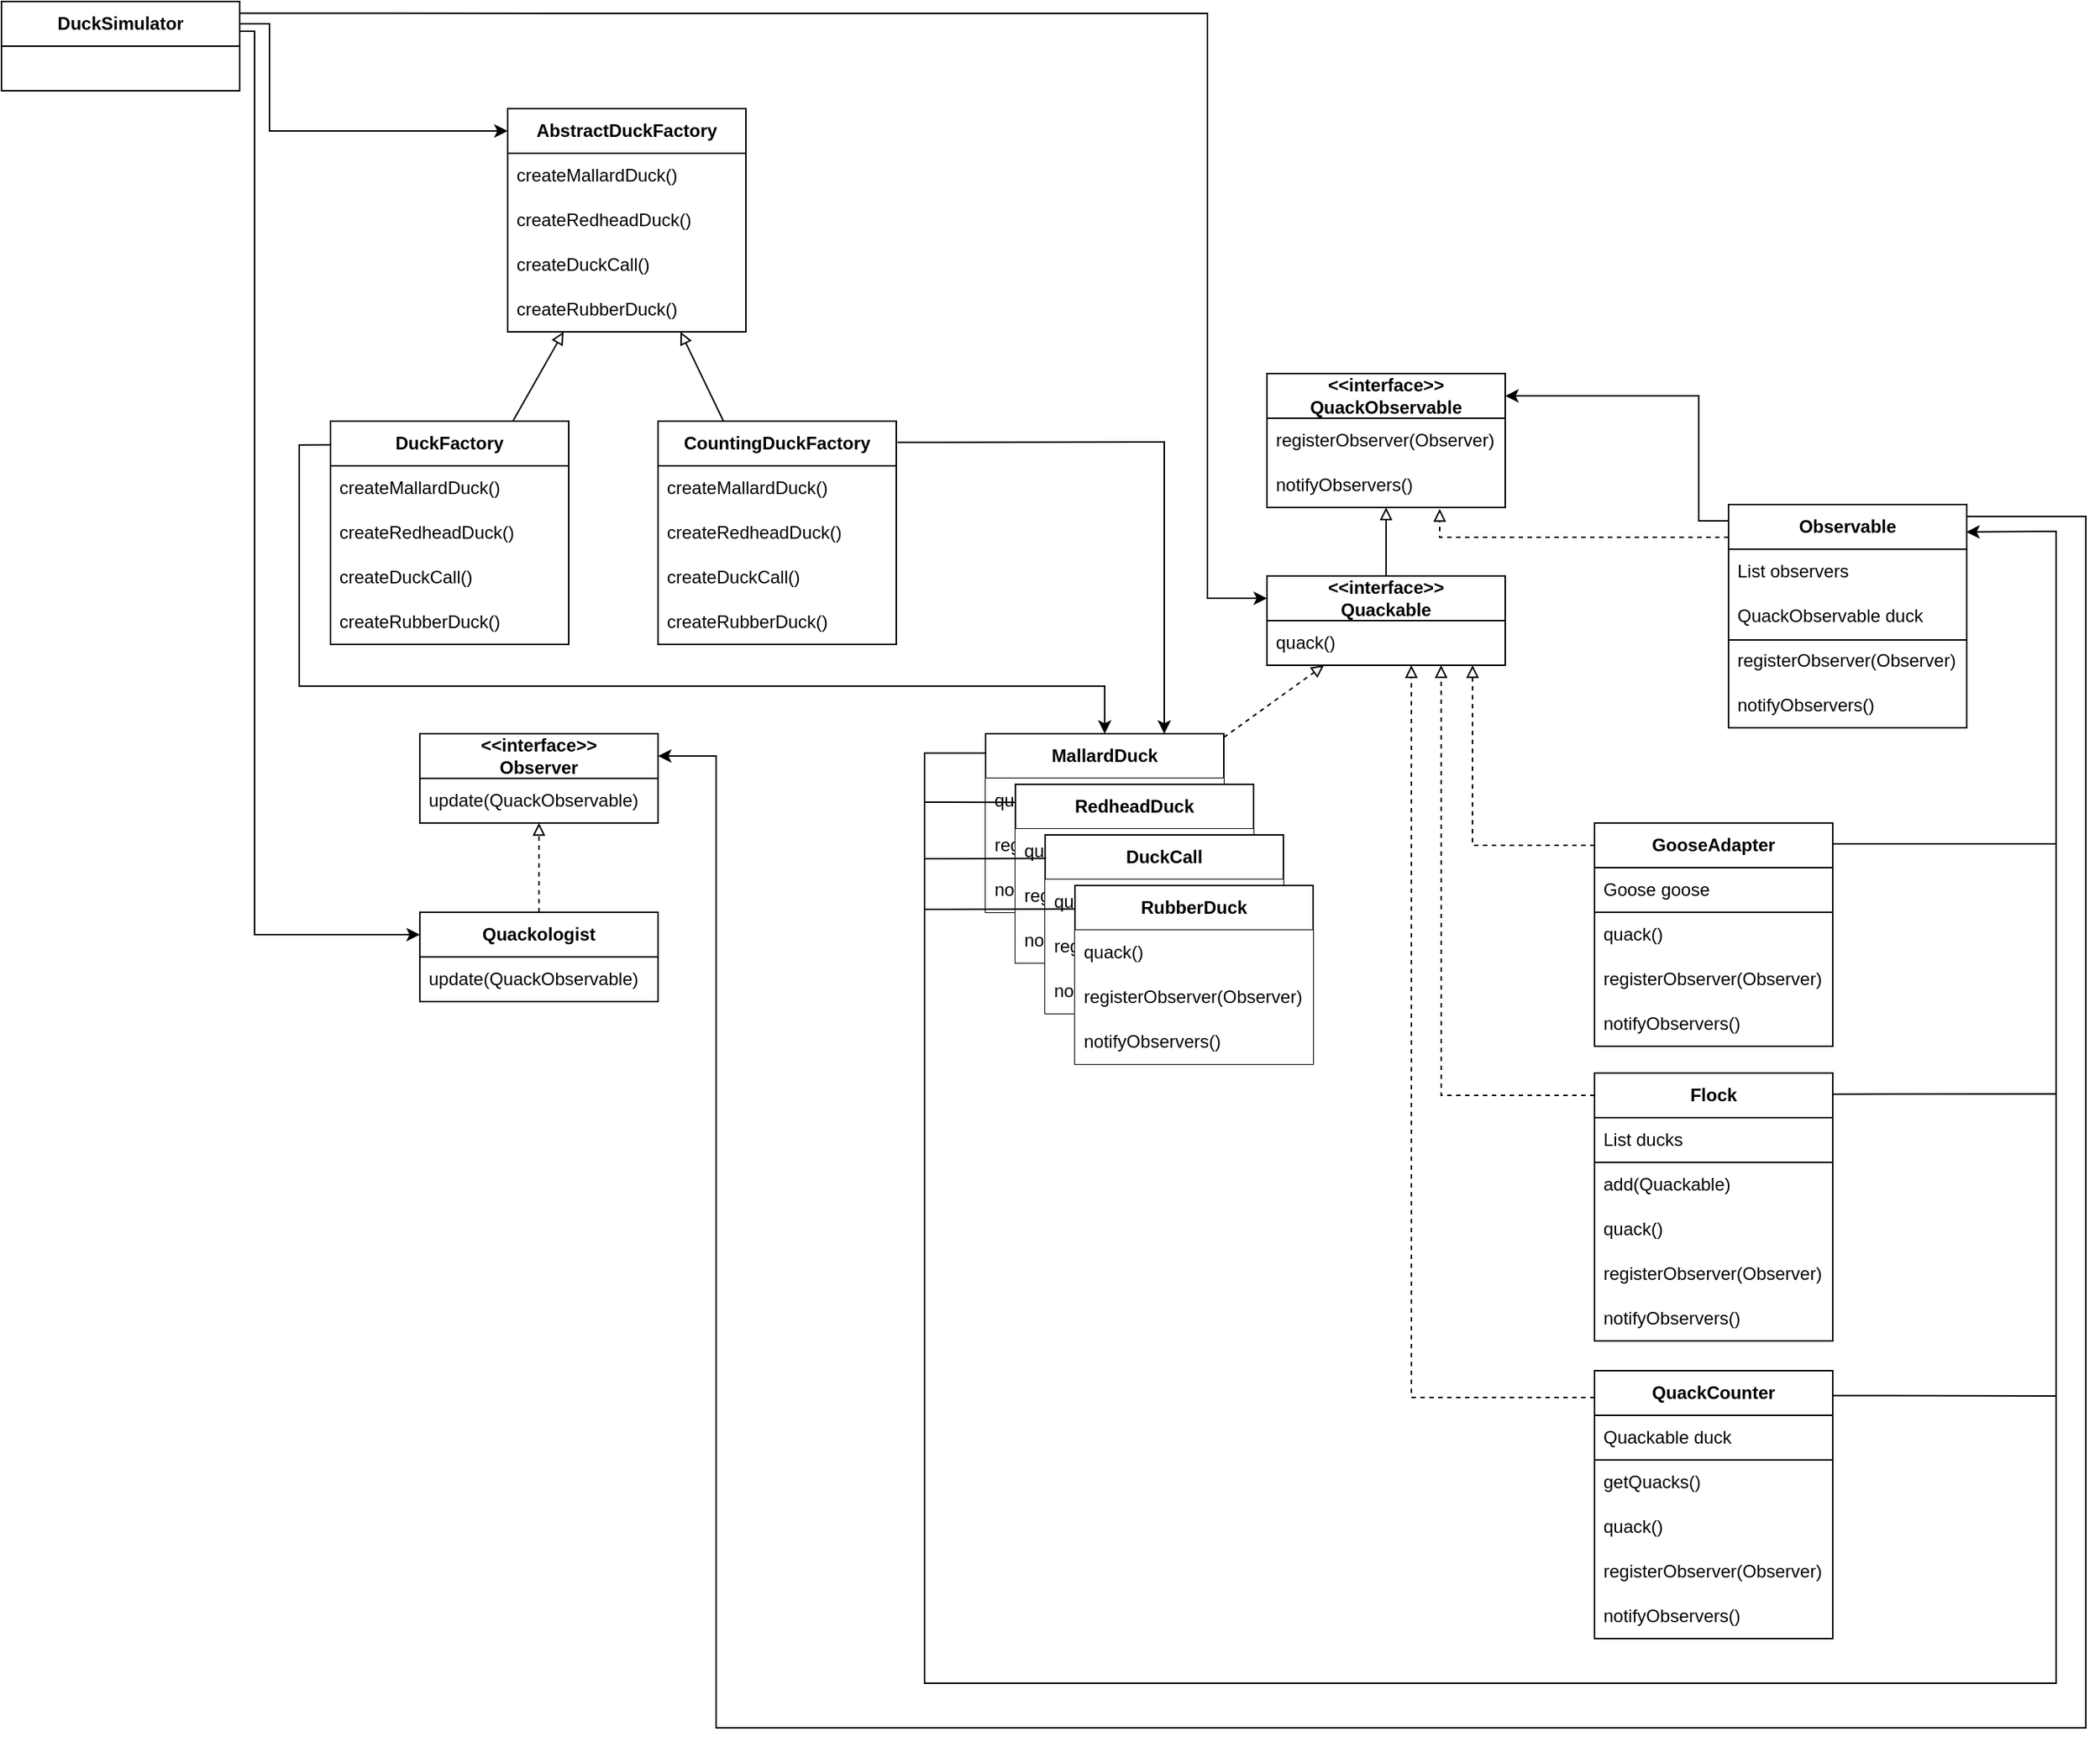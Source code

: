 <mxfile version="20.7.4" type="device"><diagram id="ahAyE9eUKxN_0jiChCt0" name="Sayfa -1"><mxGraphModel dx="821" dy="975" grid="1" gridSize="10" guides="1" tooltips="1" connect="1" arrows="1" fold="1" page="1" pageScale="1" pageWidth="827" pageHeight="1169" math="0" shadow="0"><root><mxCell id="0"/><mxCell id="1" parent="0"/><mxCell id="PBndwXxBj8HmjpTsYEOb-1" value="DuckSimulator" style="swimlane;fontStyle=1;childLayout=stackLayout;horizontal=1;startSize=30;horizontalStack=0;resizeParent=1;resizeParentMax=0;resizeLast=0;collapsible=1;marginBottom=0;whiteSpace=wrap;html=1;" vertex="1" parent="1"><mxGeometry x="40" y="40" width="160" height="60" as="geometry"/></mxCell><mxCell id="PBndwXxBj8HmjpTsYEOb-4" value="&amp;nbsp;" style="text;strokeColor=none;fillColor=none;align=left;verticalAlign=middle;spacingLeft=4;spacingRight=4;overflow=hidden;points=[[0,0.5],[1,0.5]];portConstraint=eastwest;rotatable=0;whiteSpace=wrap;html=1;" vertex="1" parent="PBndwXxBj8HmjpTsYEOb-1"><mxGeometry y="30" width="160" height="30" as="geometry"/></mxCell><mxCell id="PBndwXxBj8HmjpTsYEOb-5" value="AbstractDuckFactory" style="swimlane;fontStyle=1;childLayout=stackLayout;horizontal=1;startSize=30;horizontalStack=0;resizeParent=1;resizeParentMax=0;resizeLast=0;collapsible=1;marginBottom=0;whiteSpace=wrap;html=1;" vertex="1" parent="1"><mxGeometry x="380" y="112" width="160" height="150" as="geometry"/></mxCell><mxCell id="PBndwXxBj8HmjpTsYEOb-6" value="createMallardDuck()" style="text;strokeColor=none;fillColor=none;align=left;verticalAlign=middle;spacingLeft=4;spacingRight=4;overflow=hidden;points=[[0,0.5],[1,0.5]];portConstraint=eastwest;rotatable=0;whiteSpace=wrap;html=1;" vertex="1" parent="PBndwXxBj8HmjpTsYEOb-5"><mxGeometry y="30" width="160" height="30" as="geometry"/></mxCell><mxCell id="PBndwXxBj8HmjpTsYEOb-9" value="createRedheadDuck()" style="text;strokeColor=none;fillColor=none;align=left;verticalAlign=middle;spacingLeft=4;spacingRight=4;overflow=hidden;points=[[0,0.5],[1,0.5]];portConstraint=eastwest;rotatable=0;whiteSpace=wrap;html=1;" vertex="1" parent="PBndwXxBj8HmjpTsYEOb-5"><mxGeometry y="60" width="160" height="30" as="geometry"/></mxCell><mxCell id="PBndwXxBj8HmjpTsYEOb-7" value="createDuckCall()" style="text;strokeColor=none;fillColor=none;align=left;verticalAlign=middle;spacingLeft=4;spacingRight=4;overflow=hidden;points=[[0,0.5],[1,0.5]];portConstraint=eastwest;rotatable=0;whiteSpace=wrap;html=1;" vertex="1" parent="PBndwXxBj8HmjpTsYEOb-5"><mxGeometry y="90" width="160" height="30" as="geometry"/></mxCell><mxCell id="PBndwXxBj8HmjpTsYEOb-8" value="createRubberDuck()" style="text;strokeColor=none;fillColor=none;align=left;verticalAlign=middle;spacingLeft=4;spacingRight=4;overflow=hidden;points=[[0,0.5],[1,0.5]];portConstraint=eastwest;rotatable=0;whiteSpace=wrap;html=1;" vertex="1" parent="PBndwXxBj8HmjpTsYEOb-5"><mxGeometry y="120" width="160" height="30" as="geometry"/></mxCell><mxCell id="PBndwXxBj8HmjpTsYEOb-10" value="DuckFactory" style="swimlane;fontStyle=1;childLayout=stackLayout;horizontal=1;startSize=30;horizontalStack=0;resizeParent=1;resizeParentMax=0;resizeLast=0;collapsible=1;marginBottom=0;whiteSpace=wrap;html=1;" vertex="1" parent="1"><mxGeometry x="261" y="322" width="160" height="150" as="geometry"/></mxCell><mxCell id="PBndwXxBj8HmjpTsYEOb-11" value="createMallardDuck()" style="text;strokeColor=none;fillColor=none;align=left;verticalAlign=middle;spacingLeft=4;spacingRight=4;overflow=hidden;points=[[0,0.5],[1,0.5]];portConstraint=eastwest;rotatable=0;whiteSpace=wrap;html=1;" vertex="1" parent="PBndwXxBj8HmjpTsYEOb-10"><mxGeometry y="30" width="160" height="30" as="geometry"/></mxCell><mxCell id="PBndwXxBj8HmjpTsYEOb-12" value="createRedheadDuck()" style="text;strokeColor=none;fillColor=none;align=left;verticalAlign=middle;spacingLeft=4;spacingRight=4;overflow=hidden;points=[[0,0.5],[1,0.5]];portConstraint=eastwest;rotatable=0;whiteSpace=wrap;html=1;" vertex="1" parent="PBndwXxBj8HmjpTsYEOb-10"><mxGeometry y="60" width="160" height="30" as="geometry"/></mxCell><mxCell id="PBndwXxBj8HmjpTsYEOb-13" value="createDuckCall()" style="text;strokeColor=none;fillColor=none;align=left;verticalAlign=middle;spacingLeft=4;spacingRight=4;overflow=hidden;points=[[0,0.5],[1,0.5]];portConstraint=eastwest;rotatable=0;whiteSpace=wrap;html=1;" vertex="1" parent="PBndwXxBj8HmjpTsYEOb-10"><mxGeometry y="90" width="160" height="30" as="geometry"/></mxCell><mxCell id="PBndwXxBj8HmjpTsYEOb-14" value="createRubberDuck()" style="text;strokeColor=none;fillColor=none;align=left;verticalAlign=middle;spacingLeft=4;spacingRight=4;overflow=hidden;points=[[0,0.5],[1,0.5]];portConstraint=eastwest;rotatable=0;whiteSpace=wrap;html=1;" vertex="1" parent="PBndwXxBj8HmjpTsYEOb-10"><mxGeometry y="120" width="160" height="30" as="geometry"/></mxCell><mxCell id="PBndwXxBj8HmjpTsYEOb-15" value="CountingDuckFactory" style="swimlane;fontStyle=1;childLayout=stackLayout;horizontal=1;startSize=30;horizontalStack=0;resizeParent=1;resizeParentMax=0;resizeLast=0;collapsible=1;marginBottom=0;whiteSpace=wrap;html=1;" vertex="1" parent="1"><mxGeometry x="481" y="322" width="160" height="150" as="geometry"/></mxCell><mxCell id="PBndwXxBj8HmjpTsYEOb-16" value="createMallardDuck()" style="text;strokeColor=none;fillColor=none;align=left;verticalAlign=middle;spacingLeft=4;spacingRight=4;overflow=hidden;points=[[0,0.5],[1,0.5]];portConstraint=eastwest;rotatable=0;whiteSpace=wrap;html=1;" vertex="1" parent="PBndwXxBj8HmjpTsYEOb-15"><mxGeometry y="30" width="160" height="30" as="geometry"/></mxCell><mxCell id="PBndwXxBj8HmjpTsYEOb-17" value="createRedheadDuck()" style="text;strokeColor=none;fillColor=none;align=left;verticalAlign=middle;spacingLeft=4;spacingRight=4;overflow=hidden;points=[[0,0.5],[1,0.5]];portConstraint=eastwest;rotatable=0;whiteSpace=wrap;html=1;" vertex="1" parent="PBndwXxBj8HmjpTsYEOb-15"><mxGeometry y="60" width="160" height="30" as="geometry"/></mxCell><mxCell id="PBndwXxBj8HmjpTsYEOb-18" value="createDuckCall()" style="text;strokeColor=none;fillColor=none;align=left;verticalAlign=middle;spacingLeft=4;spacingRight=4;overflow=hidden;points=[[0,0.5],[1,0.5]];portConstraint=eastwest;rotatable=0;whiteSpace=wrap;html=1;" vertex="1" parent="PBndwXxBj8HmjpTsYEOb-15"><mxGeometry y="90" width="160" height="30" as="geometry"/></mxCell><mxCell id="PBndwXxBj8HmjpTsYEOb-19" value="createRubberDuck()" style="text;strokeColor=none;fillColor=none;align=left;verticalAlign=middle;spacingLeft=4;spacingRight=4;overflow=hidden;points=[[0,0.5],[1,0.5]];portConstraint=eastwest;rotatable=0;whiteSpace=wrap;html=1;" vertex="1" parent="PBndwXxBj8HmjpTsYEOb-15"><mxGeometry y="120" width="160" height="30" as="geometry"/></mxCell><mxCell id="PBndwXxBj8HmjpTsYEOb-20" value="" style="endArrow=block;html=1;rounded=0;endFill=0;" edge="1" parent="1" source="PBndwXxBj8HmjpTsYEOb-10" target="PBndwXxBj8HmjpTsYEOb-5"><mxGeometry width="50" height="50" relative="1" as="geometry"><mxPoint x="100" y="382" as="sourcePoint"/><mxPoint x="150" y="332" as="targetPoint"/></mxGeometry></mxCell><mxCell id="PBndwXxBj8HmjpTsYEOb-21" value="" style="endArrow=block;html=1;rounded=0;endFill=0;" edge="1" parent="1" source="PBndwXxBj8HmjpTsYEOb-15" target="PBndwXxBj8HmjpTsYEOb-5"><mxGeometry width="50" height="50" relative="1" as="geometry"><mxPoint x="392.857" y="332" as="sourcePoint"/><mxPoint x="427.143" y="272" as="targetPoint"/></mxGeometry></mxCell><mxCell id="PBndwXxBj8HmjpTsYEOb-22" value="&amp;lt;&amp;lt;interface&amp;gt;&amp;gt;&lt;br&gt;Observer" style="swimlane;fontStyle=1;childLayout=stackLayout;horizontal=1;startSize=30;horizontalStack=0;resizeParent=1;resizeParentMax=0;resizeLast=0;collapsible=1;marginBottom=0;whiteSpace=wrap;html=1;" vertex="1" parent="1"><mxGeometry x="321" y="532" width="160" height="60" as="geometry"/></mxCell><mxCell id="PBndwXxBj8HmjpTsYEOb-23" value="update(QuackObservable)" style="text;strokeColor=none;fillColor=none;align=left;verticalAlign=middle;spacingLeft=4;spacingRight=4;overflow=hidden;points=[[0,0.5],[1,0.5]];portConstraint=eastwest;rotatable=0;whiteSpace=wrap;html=1;" vertex="1" parent="PBndwXxBj8HmjpTsYEOb-22"><mxGeometry y="30" width="160" height="30" as="geometry"/></mxCell><mxCell id="PBndwXxBj8HmjpTsYEOb-24" value="Quackologist" style="swimlane;fontStyle=1;childLayout=stackLayout;horizontal=1;startSize=30;horizontalStack=0;resizeParent=1;resizeParentMax=0;resizeLast=0;collapsible=1;marginBottom=0;whiteSpace=wrap;html=1;" vertex="1" parent="1"><mxGeometry x="321" y="652" width="160" height="60" as="geometry"/></mxCell><mxCell id="PBndwXxBj8HmjpTsYEOb-25" value="update(QuackObservable)" style="text;strokeColor=none;fillColor=none;align=left;verticalAlign=middle;spacingLeft=4;spacingRight=4;overflow=hidden;points=[[0,0.5],[1,0.5]];portConstraint=eastwest;rotatable=0;whiteSpace=wrap;html=1;" vertex="1" parent="PBndwXxBj8HmjpTsYEOb-24"><mxGeometry y="30" width="160" height="30" as="geometry"/></mxCell><mxCell id="PBndwXxBj8HmjpTsYEOb-27" value="" style="endArrow=block;html=1;rounded=0;endFill=0;dashed=1;" edge="1" parent="1" source="PBndwXxBj8HmjpTsYEOb-24" target="PBndwXxBj8HmjpTsYEOb-22"><mxGeometry width="50" height="50" relative="1" as="geometry"><mxPoint x="221" y="692" as="sourcePoint"/><mxPoint x="271" y="642" as="targetPoint"/></mxGeometry></mxCell><mxCell id="PBndwXxBj8HmjpTsYEOb-28" value="" style="endArrow=classic;html=1;rounded=0;exitX=1;exitY=0.25;exitDx=0;exitDy=0;entryX=0;entryY=0.1;entryDx=0;entryDy=0;entryPerimeter=0;" edge="1" parent="1" source="PBndwXxBj8HmjpTsYEOb-1" target="PBndwXxBj8HmjpTsYEOb-5"><mxGeometry width="50" height="50" relative="1" as="geometry"><mxPoint x="200" y="127" as="sourcePoint"/><mxPoint x="90" y="212" as="targetPoint"/><Array as="points"><mxPoint x="220" y="55"/><mxPoint x="220" y="127"/></Array></mxGeometry></mxCell><mxCell id="PBndwXxBj8HmjpTsYEOb-29" value="" style="endArrow=classic;html=1;rounded=0;entryX=0;entryY=0.25;entryDx=0;entryDy=0;" edge="1" parent="1" target="PBndwXxBj8HmjpTsYEOb-24"><mxGeometry width="50" height="50" relative="1" as="geometry"><mxPoint x="200" y="60" as="sourcePoint"/><mxPoint x="280" y="137" as="targetPoint"/><Array as="points"><mxPoint x="210" y="60"/><mxPoint x="210" y="667"/></Array></mxGeometry></mxCell><mxCell id="PBndwXxBj8HmjpTsYEOb-30" value="MallardDuck" style="swimlane;fontStyle=1;childLayout=stackLayout;horizontal=1;startSize=30;horizontalStack=0;resizeParent=1;resizeParentMax=0;resizeLast=0;collapsible=1;marginBottom=0;whiteSpace=wrap;html=1;" vertex="1" parent="1"><mxGeometry x="701" y="532" width="160" height="120" as="geometry"/></mxCell><mxCell id="PBndwXxBj8HmjpTsYEOb-31" value="quack()" style="text;align=left;verticalAlign=middle;spacingLeft=4;spacingRight=4;overflow=hidden;points=[[0,0.5],[1,0.5]];portConstraint=eastwest;rotatable=0;whiteSpace=wrap;html=1;fillColor=default;" vertex="1" parent="PBndwXxBj8HmjpTsYEOb-30"><mxGeometry y="30" width="160" height="30" as="geometry"/></mxCell><mxCell id="PBndwXxBj8HmjpTsYEOb-33" value="registerObserver(Observer)" style="text;align=left;verticalAlign=middle;spacingLeft=4;spacingRight=4;overflow=hidden;points=[[0,0.5],[1,0.5]];portConstraint=eastwest;rotatable=0;whiteSpace=wrap;html=1;fillColor=default;" vertex="1" parent="PBndwXxBj8HmjpTsYEOb-30"><mxGeometry y="60" width="160" height="30" as="geometry"/></mxCell><mxCell id="PBndwXxBj8HmjpTsYEOb-34" value="notifyObservers()" style="text;strokeColor=none;fillColor=default;align=left;verticalAlign=middle;spacingLeft=4;spacingRight=4;overflow=hidden;points=[[0,0.5],[1,0.5]];portConstraint=eastwest;rotatable=0;whiteSpace=wrap;html=1;" vertex="1" parent="PBndwXxBj8HmjpTsYEOb-30"><mxGeometry y="90" width="160" height="30" as="geometry"/></mxCell><mxCell id="PBndwXxBj8HmjpTsYEOb-43" value="RedheadDuck" style="swimlane;fontStyle=1;childLayout=stackLayout;horizontal=1;startSize=30;horizontalStack=0;resizeParent=1;resizeParentMax=0;resizeLast=0;collapsible=1;marginBottom=0;whiteSpace=wrap;html=1;" vertex="1" parent="1"><mxGeometry x="721" y="566" width="160" height="120" as="geometry"/></mxCell><mxCell id="PBndwXxBj8HmjpTsYEOb-44" value="quack()" style="text;align=left;verticalAlign=middle;spacingLeft=4;spacingRight=4;overflow=hidden;points=[[0,0.5],[1,0.5]];portConstraint=eastwest;rotatable=0;whiteSpace=wrap;html=1;fillColor=default;" vertex="1" parent="PBndwXxBj8HmjpTsYEOb-43"><mxGeometry y="30" width="160" height="30" as="geometry"/></mxCell><mxCell id="PBndwXxBj8HmjpTsYEOb-45" value="registerObserver(Observer)" style="text;align=left;verticalAlign=middle;spacingLeft=4;spacingRight=4;overflow=hidden;points=[[0,0.5],[1,0.5]];portConstraint=eastwest;rotatable=0;whiteSpace=wrap;html=1;fillColor=default;" vertex="1" parent="PBndwXxBj8HmjpTsYEOb-43"><mxGeometry y="60" width="160" height="30" as="geometry"/></mxCell><mxCell id="PBndwXxBj8HmjpTsYEOb-46" value="notifyObservers()" style="text;strokeColor=none;fillColor=default;align=left;verticalAlign=middle;spacingLeft=4;spacingRight=4;overflow=hidden;points=[[0,0.5],[1,0.5]];portConstraint=eastwest;rotatable=0;whiteSpace=wrap;html=1;" vertex="1" parent="PBndwXxBj8HmjpTsYEOb-43"><mxGeometry y="90" width="160" height="30" as="geometry"/></mxCell><mxCell id="PBndwXxBj8HmjpTsYEOb-47" value="DuckCall" style="swimlane;fontStyle=1;childLayout=stackLayout;horizontal=1;startSize=30;horizontalStack=0;resizeParent=1;resizeParentMax=0;resizeLast=0;collapsible=1;marginBottom=0;whiteSpace=wrap;html=1;" vertex="1" parent="1"><mxGeometry x="741" y="600" width="160" height="120" as="geometry"/></mxCell><mxCell id="PBndwXxBj8HmjpTsYEOb-48" value="quack()" style="text;align=left;verticalAlign=middle;spacingLeft=4;spacingRight=4;overflow=hidden;points=[[0,0.5],[1,0.5]];portConstraint=eastwest;rotatable=0;whiteSpace=wrap;html=1;fillColor=default;" vertex="1" parent="PBndwXxBj8HmjpTsYEOb-47"><mxGeometry y="30" width="160" height="30" as="geometry"/></mxCell><mxCell id="PBndwXxBj8HmjpTsYEOb-49" value="registerObserver(Observer)" style="text;align=left;verticalAlign=middle;spacingLeft=4;spacingRight=4;overflow=hidden;points=[[0,0.5],[1,0.5]];portConstraint=eastwest;rotatable=0;whiteSpace=wrap;html=1;fillColor=default;" vertex="1" parent="PBndwXxBj8HmjpTsYEOb-47"><mxGeometry y="60" width="160" height="30" as="geometry"/></mxCell><mxCell id="PBndwXxBj8HmjpTsYEOb-50" value="notifyObservers()" style="text;strokeColor=none;fillColor=default;align=left;verticalAlign=middle;spacingLeft=4;spacingRight=4;overflow=hidden;points=[[0,0.5],[1,0.5]];portConstraint=eastwest;rotatable=0;whiteSpace=wrap;html=1;" vertex="1" parent="PBndwXxBj8HmjpTsYEOb-47"><mxGeometry y="90" width="160" height="30" as="geometry"/></mxCell><mxCell id="PBndwXxBj8HmjpTsYEOb-51" value="RubberDuck" style="swimlane;fontStyle=1;childLayout=stackLayout;horizontal=1;startSize=30;horizontalStack=0;resizeParent=1;resizeParentMax=0;resizeLast=0;collapsible=1;marginBottom=0;whiteSpace=wrap;html=1;" vertex="1" parent="1"><mxGeometry x="761" y="634" width="160" height="120" as="geometry"/></mxCell><mxCell id="PBndwXxBj8HmjpTsYEOb-52" value="quack()" style="text;align=left;verticalAlign=middle;spacingLeft=4;spacingRight=4;overflow=hidden;points=[[0,0.5],[1,0.5]];portConstraint=eastwest;rotatable=0;whiteSpace=wrap;html=1;fillColor=default;" vertex="1" parent="PBndwXxBj8HmjpTsYEOb-51"><mxGeometry y="30" width="160" height="30" as="geometry"/></mxCell><mxCell id="PBndwXxBj8HmjpTsYEOb-53" value="registerObserver(Observer)" style="text;align=left;verticalAlign=middle;spacingLeft=4;spacingRight=4;overflow=hidden;points=[[0,0.5],[1,0.5]];portConstraint=eastwest;rotatable=0;whiteSpace=wrap;html=1;fillColor=default;" vertex="1" parent="PBndwXxBj8HmjpTsYEOb-51"><mxGeometry y="60" width="160" height="30" as="geometry"/></mxCell><mxCell id="PBndwXxBj8HmjpTsYEOb-54" value="notifyObservers()" style="text;strokeColor=none;fillColor=default;align=left;verticalAlign=middle;spacingLeft=4;spacingRight=4;overflow=hidden;points=[[0,0.5],[1,0.5]];portConstraint=eastwest;rotatable=0;whiteSpace=wrap;html=1;" vertex="1" parent="PBndwXxBj8HmjpTsYEOb-51"><mxGeometry y="90" width="160" height="30" as="geometry"/></mxCell><mxCell id="PBndwXxBj8HmjpTsYEOb-55" value="&amp;lt;&amp;lt;interface&amp;gt;&amp;gt;&lt;br&gt;QuackObservable" style="swimlane;fontStyle=1;childLayout=stackLayout;horizontal=1;startSize=30;horizontalStack=0;resizeParent=1;resizeParentMax=0;resizeLast=0;collapsible=1;marginBottom=0;whiteSpace=wrap;html=1;" vertex="1" parent="1"><mxGeometry x="890" y="290" width="160" height="90" as="geometry"/></mxCell><mxCell id="PBndwXxBj8HmjpTsYEOb-56" value="registerObserver(Observer)" style="text;strokeColor=none;fillColor=none;align=left;verticalAlign=middle;spacingLeft=4;spacingRight=4;overflow=hidden;points=[[0,0.5],[1,0.5]];portConstraint=eastwest;rotatable=0;whiteSpace=wrap;html=1;" vertex="1" parent="PBndwXxBj8HmjpTsYEOb-55"><mxGeometry y="30" width="160" height="30" as="geometry"/></mxCell><mxCell id="PBndwXxBj8HmjpTsYEOb-57" value="notifyObservers()" style="text;strokeColor=none;fillColor=none;align=left;verticalAlign=middle;spacingLeft=4;spacingRight=4;overflow=hidden;points=[[0,0.5],[1,0.5]];portConstraint=eastwest;rotatable=0;whiteSpace=wrap;html=1;" vertex="1" parent="PBndwXxBj8HmjpTsYEOb-55"><mxGeometry y="60" width="160" height="30" as="geometry"/></mxCell><mxCell id="PBndwXxBj8HmjpTsYEOb-58" value="&amp;lt;&amp;lt;interface&amp;gt;&amp;gt;&lt;br&gt;Quackable" style="swimlane;fontStyle=1;childLayout=stackLayout;horizontal=1;startSize=30;horizontalStack=0;resizeParent=1;resizeParentMax=0;resizeLast=0;collapsible=1;marginBottom=0;whiteSpace=wrap;html=1;" vertex="1" parent="1"><mxGeometry x="890" y="426" width="160" height="60" as="geometry"/></mxCell><mxCell id="PBndwXxBj8HmjpTsYEOb-59" value="quack()" style="text;strokeColor=none;fillColor=none;align=left;verticalAlign=middle;spacingLeft=4;spacingRight=4;overflow=hidden;points=[[0,0.5],[1,0.5]];portConstraint=eastwest;rotatable=0;whiteSpace=wrap;html=1;" vertex="1" parent="PBndwXxBj8HmjpTsYEOb-58"><mxGeometry y="30" width="160" height="30" as="geometry"/></mxCell><mxCell id="PBndwXxBj8HmjpTsYEOb-61" value="" style="endArrow=block;html=1;rounded=0;dashed=1;endFill=0;" edge="1" parent="1" source="PBndwXxBj8HmjpTsYEOb-30" target="PBndwXxBj8HmjpTsYEOb-58"><mxGeometry width="50" height="50" relative="1" as="geometry"><mxPoint x="690" y="490" as="sourcePoint"/><mxPoint x="740" y="440" as="targetPoint"/></mxGeometry></mxCell><mxCell id="PBndwXxBj8HmjpTsYEOb-62" value="" style="endArrow=block;html=1;rounded=0;endFill=0;" edge="1" parent="1" source="PBndwXxBj8HmjpTsYEOb-58" target="PBndwXxBj8HmjpTsYEOb-55"><mxGeometry width="50" height="50" relative="1" as="geometry"><mxPoint x="896.176" y="542" as="sourcePoint"/><mxPoint x="946.912" y="496" as="targetPoint"/></mxGeometry></mxCell><mxCell id="PBndwXxBj8HmjpTsYEOb-67" value="Observable" style="swimlane;fontStyle=1;childLayout=stackLayout;horizontal=1;startSize=30;horizontalStack=0;resizeParent=1;resizeParentMax=0;resizeLast=0;collapsible=1;marginBottom=0;whiteSpace=wrap;html=1;" vertex="1" parent="1"><mxGeometry x="1200" y="378" width="160" height="150" as="geometry"/></mxCell><mxCell id="PBndwXxBj8HmjpTsYEOb-68" value="List observers" style="text;strokeColor=none;fillColor=none;align=left;verticalAlign=middle;spacingLeft=4;spacingRight=4;overflow=hidden;points=[[0,0.5],[1,0.5]];portConstraint=eastwest;rotatable=0;whiteSpace=wrap;html=1;" vertex="1" parent="PBndwXxBj8HmjpTsYEOb-67"><mxGeometry y="30" width="160" height="30" as="geometry"/></mxCell><mxCell id="PBndwXxBj8HmjpTsYEOb-69" value="QuackObservable duck" style="text;strokeColor=none;fillColor=none;align=left;verticalAlign=middle;spacingLeft=4;spacingRight=4;overflow=hidden;points=[[0,0.5],[1,0.5]];portConstraint=eastwest;rotatable=0;whiteSpace=wrap;html=1;" vertex="1" parent="PBndwXxBj8HmjpTsYEOb-67"><mxGeometry y="60" width="160" height="30" as="geometry"/></mxCell><mxCell id="PBndwXxBj8HmjpTsYEOb-70" value="registerObserver(Observer)" style="text;strokeColor=none;fillColor=none;align=left;verticalAlign=middle;spacingLeft=4;spacingRight=4;overflow=hidden;points=[[0,0.5],[1,0.5]];portConstraint=eastwest;rotatable=0;whiteSpace=wrap;html=1;" vertex="1" parent="PBndwXxBj8HmjpTsYEOb-67"><mxGeometry y="90" width="160" height="30" as="geometry"/></mxCell><mxCell id="PBndwXxBj8HmjpTsYEOb-71" value="notifyObservers()" style="text;strokeColor=none;fillColor=none;align=left;verticalAlign=middle;spacingLeft=4;spacingRight=4;overflow=hidden;points=[[0,0.5],[1,0.5]];portConstraint=eastwest;rotatable=0;whiteSpace=wrap;html=1;" vertex="1" parent="PBndwXxBj8HmjpTsYEOb-67"><mxGeometry y="120" width="160" height="30" as="geometry"/></mxCell><mxCell id="PBndwXxBj8HmjpTsYEOb-77" value="" style="endArrow=none;html=1;rounded=0;entryX=1;entryY=1.067;entryDx=0;entryDy=0;entryPerimeter=0;" edge="1" parent="PBndwXxBj8HmjpTsYEOb-67"><mxGeometry width="50" height="50" relative="1" as="geometry"><mxPoint y="91" as="sourcePoint"/><mxPoint x="160" y="91.01" as="targetPoint"/></mxGeometry></mxCell><mxCell id="PBndwXxBj8HmjpTsYEOb-72" value="GooseAdapter" style="swimlane;fontStyle=1;childLayout=stackLayout;horizontal=1;startSize=30;horizontalStack=0;resizeParent=1;resizeParentMax=0;resizeLast=0;collapsible=1;marginBottom=0;whiteSpace=wrap;html=1;" vertex="1" parent="1"><mxGeometry x="1110" y="592" width="160" height="150" as="geometry"/></mxCell><mxCell id="PBndwXxBj8HmjpTsYEOb-73" value="Goose goose" style="text;strokeColor=default;fillColor=none;align=left;verticalAlign=middle;spacingLeft=4;spacingRight=4;overflow=hidden;points=[[0,0.5],[1,0.5]];portConstraint=eastwest;rotatable=0;whiteSpace=wrap;html=1;" vertex="1" parent="PBndwXxBj8HmjpTsYEOb-72"><mxGeometry y="30" width="160" height="30" as="geometry"/></mxCell><mxCell id="PBndwXxBj8HmjpTsYEOb-74" value="quack()" style="text;strokeColor=none;fillColor=none;align=left;verticalAlign=middle;spacingLeft=4;spacingRight=4;overflow=hidden;points=[[0,0.5],[1,0.5]];portConstraint=eastwest;rotatable=0;whiteSpace=wrap;html=1;" vertex="1" parent="PBndwXxBj8HmjpTsYEOb-72"><mxGeometry y="60" width="160" height="30" as="geometry"/></mxCell><mxCell id="PBndwXxBj8HmjpTsYEOb-75" value="registerObserver(Observer)" style="text;strokeColor=none;fillColor=none;align=left;verticalAlign=middle;spacingLeft=4;spacingRight=4;overflow=hidden;points=[[0,0.5],[1,0.5]];portConstraint=eastwest;rotatable=0;whiteSpace=wrap;html=1;" vertex="1" parent="PBndwXxBj8HmjpTsYEOb-72"><mxGeometry y="90" width="160" height="30" as="geometry"/></mxCell><mxCell id="PBndwXxBj8HmjpTsYEOb-76" value="notifyObservers()" style="text;strokeColor=none;fillColor=none;align=left;verticalAlign=middle;spacingLeft=4;spacingRight=4;overflow=hidden;points=[[0,0.5],[1,0.5]];portConstraint=eastwest;rotatable=0;whiteSpace=wrap;html=1;" vertex="1" parent="PBndwXxBj8HmjpTsYEOb-72"><mxGeometry y="120" width="160" height="30" as="geometry"/></mxCell><mxCell id="PBndwXxBj8HmjpTsYEOb-78" value="Flock" style="swimlane;fontStyle=1;childLayout=stackLayout;horizontal=1;startSize=30;horizontalStack=0;resizeParent=1;resizeParentMax=0;resizeLast=0;collapsible=1;marginBottom=0;whiteSpace=wrap;html=1;" vertex="1" parent="1"><mxGeometry x="1110" y="760" width="160" height="180" as="geometry"/></mxCell><mxCell id="PBndwXxBj8HmjpTsYEOb-79" value="List ducks" style="text;strokeColor=default;fillColor=none;align=left;verticalAlign=middle;spacingLeft=4;spacingRight=4;overflow=hidden;points=[[0,0.5],[1,0.5]];portConstraint=eastwest;rotatable=0;whiteSpace=wrap;html=1;" vertex="1" parent="PBndwXxBj8HmjpTsYEOb-78"><mxGeometry y="30" width="160" height="30" as="geometry"/></mxCell><mxCell id="PBndwXxBj8HmjpTsYEOb-83" value="add(Quackable)" style="text;strokeColor=none;fillColor=none;align=left;verticalAlign=middle;spacingLeft=4;spacingRight=4;overflow=hidden;points=[[0,0.5],[1,0.5]];portConstraint=eastwest;rotatable=0;whiteSpace=wrap;html=1;" vertex="1" parent="PBndwXxBj8HmjpTsYEOb-78"><mxGeometry y="60" width="160" height="30" as="geometry"/></mxCell><mxCell id="PBndwXxBj8HmjpTsYEOb-80" value="quack()" style="text;strokeColor=none;fillColor=none;align=left;verticalAlign=middle;spacingLeft=4;spacingRight=4;overflow=hidden;points=[[0,0.5],[1,0.5]];portConstraint=eastwest;rotatable=0;whiteSpace=wrap;html=1;" vertex="1" parent="PBndwXxBj8HmjpTsYEOb-78"><mxGeometry y="90" width="160" height="30" as="geometry"/></mxCell><mxCell id="PBndwXxBj8HmjpTsYEOb-81" value="registerObserver(Observer)" style="text;strokeColor=none;fillColor=none;align=left;verticalAlign=middle;spacingLeft=4;spacingRight=4;overflow=hidden;points=[[0,0.5],[1,0.5]];portConstraint=eastwest;rotatable=0;whiteSpace=wrap;html=1;" vertex="1" parent="PBndwXxBj8HmjpTsYEOb-78"><mxGeometry y="120" width="160" height="30" as="geometry"/></mxCell><mxCell id="PBndwXxBj8HmjpTsYEOb-82" value="notifyObservers()" style="text;strokeColor=none;fillColor=none;align=left;verticalAlign=middle;spacingLeft=4;spacingRight=4;overflow=hidden;points=[[0,0.5],[1,0.5]];portConstraint=eastwest;rotatable=0;whiteSpace=wrap;html=1;" vertex="1" parent="PBndwXxBj8HmjpTsYEOb-78"><mxGeometry y="150" width="160" height="30" as="geometry"/></mxCell><mxCell id="PBndwXxBj8HmjpTsYEOb-84" value="QuackCounter" style="swimlane;fontStyle=1;childLayout=stackLayout;horizontal=1;startSize=30;horizontalStack=0;resizeParent=1;resizeParentMax=0;resizeLast=0;collapsible=1;marginBottom=0;whiteSpace=wrap;html=1;" vertex="1" parent="1"><mxGeometry x="1110" y="960" width="160" height="180" as="geometry"/></mxCell><mxCell id="PBndwXxBj8HmjpTsYEOb-85" value="Quackable duck" style="text;strokeColor=default;fillColor=none;align=left;verticalAlign=middle;spacingLeft=4;spacingRight=4;overflow=hidden;points=[[0,0.5],[1,0.5]];portConstraint=eastwest;rotatable=0;whiteSpace=wrap;html=1;" vertex="1" parent="PBndwXxBj8HmjpTsYEOb-84"><mxGeometry y="30" width="160" height="30" as="geometry"/></mxCell><mxCell id="PBndwXxBj8HmjpTsYEOb-86" value="getQuacks()" style="text;strokeColor=none;fillColor=none;align=left;verticalAlign=middle;spacingLeft=4;spacingRight=4;overflow=hidden;points=[[0,0.5],[1,0.5]];portConstraint=eastwest;rotatable=0;whiteSpace=wrap;html=1;" vertex="1" parent="PBndwXxBj8HmjpTsYEOb-84"><mxGeometry y="60" width="160" height="30" as="geometry"/></mxCell><mxCell id="PBndwXxBj8HmjpTsYEOb-87" value="quack()" style="text;strokeColor=none;fillColor=none;align=left;verticalAlign=middle;spacingLeft=4;spacingRight=4;overflow=hidden;points=[[0,0.5],[1,0.5]];portConstraint=eastwest;rotatable=0;whiteSpace=wrap;html=1;" vertex="1" parent="PBndwXxBj8HmjpTsYEOb-84"><mxGeometry y="90" width="160" height="30" as="geometry"/></mxCell><mxCell id="PBndwXxBj8HmjpTsYEOb-88" value="registerObserver(Observer)" style="text;strokeColor=none;fillColor=none;align=left;verticalAlign=middle;spacingLeft=4;spacingRight=4;overflow=hidden;points=[[0,0.5],[1,0.5]];portConstraint=eastwest;rotatable=0;whiteSpace=wrap;html=1;" vertex="1" parent="PBndwXxBj8HmjpTsYEOb-84"><mxGeometry y="120" width="160" height="30" as="geometry"/></mxCell><mxCell id="PBndwXxBj8HmjpTsYEOb-89" value="notifyObservers()" style="text;strokeColor=none;fillColor=none;align=left;verticalAlign=middle;spacingLeft=4;spacingRight=4;overflow=hidden;points=[[0,0.5],[1,0.5]];portConstraint=eastwest;rotatable=0;whiteSpace=wrap;html=1;" vertex="1" parent="PBndwXxBj8HmjpTsYEOb-84"><mxGeometry y="150" width="160" height="30" as="geometry"/></mxCell><mxCell id="PBndwXxBj8HmjpTsYEOb-90" value="" style="endArrow=block;html=1;rounded=0;dashed=1;endFill=0;exitX=0;exitY=0.1;exitDx=0;exitDy=0;exitPerimeter=0;entryX=0.863;entryY=1;entryDx=0;entryDy=0;entryPerimeter=0;" edge="1" parent="1" source="PBndwXxBj8HmjpTsYEOb-72" target="PBndwXxBj8HmjpTsYEOb-59"><mxGeometry width="50" height="50" relative="1" as="geometry"><mxPoint x="896.176" y="542" as="sourcePoint"/><mxPoint x="946.912" y="496" as="targetPoint"/><Array as="points"><mxPoint x="1028" y="607"/></Array></mxGeometry></mxCell><mxCell id="PBndwXxBj8HmjpTsYEOb-91" value="" style="endArrow=block;html=1;rounded=0;dashed=1;endFill=0;exitX=0;exitY=0.083;exitDx=0;exitDy=0;exitPerimeter=0;entryX=0.731;entryY=1;entryDx=0;entryDy=0;entryPerimeter=0;" edge="1" parent="1" source="PBndwXxBj8HmjpTsYEOb-78" target="PBndwXxBj8HmjpTsYEOb-59"><mxGeometry width="50" height="50" relative="1" as="geometry"><mxPoint x="1120" y="617" as="sourcePoint"/><mxPoint x="980" y="496" as="targetPoint"/><Array as="points"><mxPoint x="1007" y="775"/></Array></mxGeometry></mxCell><mxCell id="PBndwXxBj8HmjpTsYEOb-92" value="" style="endArrow=block;html=1;rounded=0;dashed=1;endFill=0;exitX=0;exitY=0.1;exitDx=0;exitDy=0;exitPerimeter=0;entryX=0.606;entryY=1;entryDx=0;entryDy=0;entryPerimeter=0;" edge="1" parent="1" source="PBndwXxBj8HmjpTsYEOb-84" target="PBndwXxBj8HmjpTsYEOb-59"><mxGeometry width="50" height="50" relative="1" as="geometry"><mxPoint x="1120" y="784.94" as="sourcePoint"/><mxPoint x="1016.96" y="496" as="targetPoint"/><Array as="points"><mxPoint x="987" y="978"/></Array></mxGeometry></mxCell><mxCell id="PBndwXxBj8HmjpTsYEOb-93" value="" style="endArrow=classic;html=1;rounded=0;entryX=1;entryY=0.167;entryDx=0;entryDy=0;entryPerimeter=0;exitX=0;exitY=0.073;exitDx=0;exitDy=0;exitPerimeter=0;" edge="1" parent="1" source="PBndwXxBj8HmjpTsYEOb-67" target="PBndwXxBj8HmjpTsYEOb-55"><mxGeometry width="50" height="50" relative="1" as="geometry"><mxPoint x="1200" y="280" as="sourcePoint"/><mxPoint x="1200" y="420" as="targetPoint"/><Array as="points"><mxPoint x="1180" y="389"/><mxPoint x="1180" y="305"/></Array></mxGeometry></mxCell><mxCell id="PBndwXxBj8HmjpTsYEOb-94" value="" style="endArrow=block;html=1;rounded=0;dashed=1;endFill=0;entryX=0.725;entryY=1.033;entryDx=0;entryDy=0;entryPerimeter=0;exitX=0;exitY=0.147;exitDx=0;exitDy=0;exitPerimeter=0;" edge="1" parent="1" source="PBndwXxBj8HmjpTsYEOb-67" target="PBndwXxBj8HmjpTsYEOb-57"><mxGeometry width="50" height="50" relative="1" as="geometry"><mxPoint x="1130" y="360" as="sourcePoint"/><mxPoint x="1038.08" y="496" as="targetPoint"/><Array as="points"><mxPoint x="1006" y="400"/></Array></mxGeometry></mxCell><mxCell id="PBndwXxBj8HmjpTsYEOb-96" value="" style="endArrow=none;html=1;rounded=0;entryX=0.001;entryY=0.131;entryDx=0;entryDy=0;entryPerimeter=0;exitX=0.997;exitY=0.093;exitDx=0;exitDy=0;exitPerimeter=0;" edge="1" parent="1" source="PBndwXxBj8HmjpTsYEOb-84" target="PBndwXxBj8HmjpTsYEOb-51"><mxGeometry width="50" height="50" relative="1" as="geometry"><mxPoint x="1360" y="930" as="sourcePoint"/><mxPoint x="840" y="890" as="targetPoint"/><Array as="points"><mxPoint x="1420" y="977"/><mxPoint x="1420" y="1170"/><mxPoint x="660" y="1170"/><mxPoint x="660" y="650"/></Array></mxGeometry></mxCell><mxCell id="PBndwXxBj8HmjpTsYEOb-97" value="" style="endArrow=none;html=1;rounded=0;entryX=0.004;entryY=0.131;entryDx=0;entryDy=0;entryPerimeter=0;exitX=1.001;exitY=0.079;exitDx=0;exitDy=0;exitPerimeter=0;" edge="1" parent="1" source="PBndwXxBj8HmjpTsYEOb-78" target="PBndwXxBj8HmjpTsYEOb-47"><mxGeometry width="50" height="50" relative="1" as="geometry"><mxPoint x="1290" y="780" as="sourcePoint"/><mxPoint x="810.16" y="659.72" as="targetPoint"/><Array as="points"><mxPoint x="1420" y="774"/><mxPoint x="1420" y="1170"/><mxPoint x="660" y="1170"/><mxPoint x="660" y="616"/></Array></mxGeometry></mxCell><mxCell id="PBndwXxBj8HmjpTsYEOb-98" value="" style="endArrow=none;html=1;rounded=0;entryX=0;entryY=0.101;entryDx=0;entryDy=0;entryPerimeter=0;exitX=1.002;exitY=0.093;exitDx=0;exitDy=0;exitPerimeter=0;" edge="1" parent="1" source="PBndwXxBj8HmjpTsYEOb-72" target="PBndwXxBj8HmjpTsYEOb-43"><mxGeometry width="50" height="50" relative="1" as="geometry"><mxPoint x="1280.16" y="784.22" as="sourcePoint"/><mxPoint x="790.64" y="625.72" as="targetPoint"/><Array as="points"><mxPoint x="1420" y="606"/><mxPoint x="1420" y="1170"/><mxPoint x="660" y="1170"/><mxPoint x="660" y="578"/></Array></mxGeometry></mxCell><mxCell id="PBndwXxBj8HmjpTsYEOb-99" value="" style="endArrow=none;html=1;rounded=0;entryX=-0.003;entryY=0.108;entryDx=0;entryDy=0;entryPerimeter=0;" edge="1" parent="1" target="PBndwXxBj8HmjpTsYEOb-30"><mxGeometry width="50" height="50" relative="1" as="geometry"><mxPoint x="660" y="580" as="sourcePoint"/><mxPoint x="661" y="530" as="targetPoint"/><Array as="points"><mxPoint x="660" y="545"/></Array></mxGeometry></mxCell><mxCell id="PBndwXxBj8HmjpTsYEOb-100" value="" style="endArrow=classic;html=1;rounded=0;entryX=0.998;entryY=0.123;entryDx=0;entryDy=0;entryPerimeter=0;" edge="1" parent="1" target="PBndwXxBj8HmjpTsYEOb-67"><mxGeometry width="50" height="50" relative="1" as="geometry"><mxPoint x="1420" y="620" as="sourcePoint"/><mxPoint x="1460" y="530" as="targetPoint"/><Array as="points"><mxPoint x="1420" y="396"/></Array></mxGeometry></mxCell><mxCell id="PBndwXxBj8HmjpTsYEOb-101" value="" style="endArrow=classic;html=1;rounded=0;exitX=0.999;exitY=0.053;exitDx=0;exitDy=0;exitPerimeter=0;entryX=1;entryY=0.25;entryDx=0;entryDy=0;" edge="1" parent="1" source="PBndwXxBj8HmjpTsYEOb-67" target="PBndwXxBj8HmjpTsYEOb-22"><mxGeometry width="50" height="50" relative="1" as="geometry"><mxPoint x="1410" y="370" as="sourcePoint"/><mxPoint x="520" y="870" as="targetPoint"/><Array as="points"><mxPoint x="1440" y="386"/><mxPoint x="1440" y="1200"/><mxPoint x="520" y="1200"/><mxPoint x="520" y="547"/></Array></mxGeometry></mxCell><mxCell id="PBndwXxBj8HmjpTsYEOb-102" value="" style="endArrow=classic;html=1;rounded=0;exitX=1;exitY=0.132;exitDx=0;exitDy=0;exitPerimeter=0;entryX=0;entryY=0.25;entryDx=0;entryDy=0;" edge="1" parent="1" source="PBndwXxBj8HmjpTsYEOb-1" target="PBndwXxBj8HmjpTsYEOb-58"><mxGeometry width="50" height="50" relative="1" as="geometry"><mxPoint x="250" y="80" as="sourcePoint"/><mxPoint x="300" y="30" as="targetPoint"/><Array as="points"><mxPoint x="850" y="48"/><mxPoint x="850" y="441"/></Array></mxGeometry></mxCell><mxCell id="PBndwXxBj8HmjpTsYEOb-103" value="" style="endArrow=classic;html=1;rounded=0;exitX=1.005;exitY=0.095;exitDx=0;exitDy=0;exitPerimeter=0;entryX=0.75;entryY=0;entryDx=0;entryDy=0;" edge="1" parent="1" source="PBndwXxBj8HmjpTsYEOb-15" target="PBndwXxBj8HmjpTsYEOb-30"><mxGeometry width="50" height="50" relative="1" as="geometry"><mxPoint x="740" y="430" as="sourcePoint"/><mxPoint x="790" y="380" as="targetPoint"/><Array as="points"><mxPoint x="821" y="336"/></Array></mxGeometry></mxCell><mxCell id="PBndwXxBj8HmjpTsYEOb-104" value="" style="endArrow=classic;html=1;rounded=0;exitX=-0.001;exitY=0.106;exitDx=0;exitDy=0;exitPerimeter=0;entryX=0.5;entryY=0;entryDx=0;entryDy=0;" edge="1" parent="1" source="PBndwXxBj8HmjpTsYEOb-10" target="PBndwXxBj8HmjpTsYEOb-30"><mxGeometry width="50" height="50" relative="1" as="geometry"><mxPoint x="260" y="270" as="sourcePoint"/><mxPoint x="750" y="470" as="targetPoint"/><Array as="points"><mxPoint x="240" y="338"/><mxPoint x="240" y="500"/><mxPoint x="781" y="500"/></Array></mxGeometry></mxCell></root></mxGraphModel></diagram></mxfile>